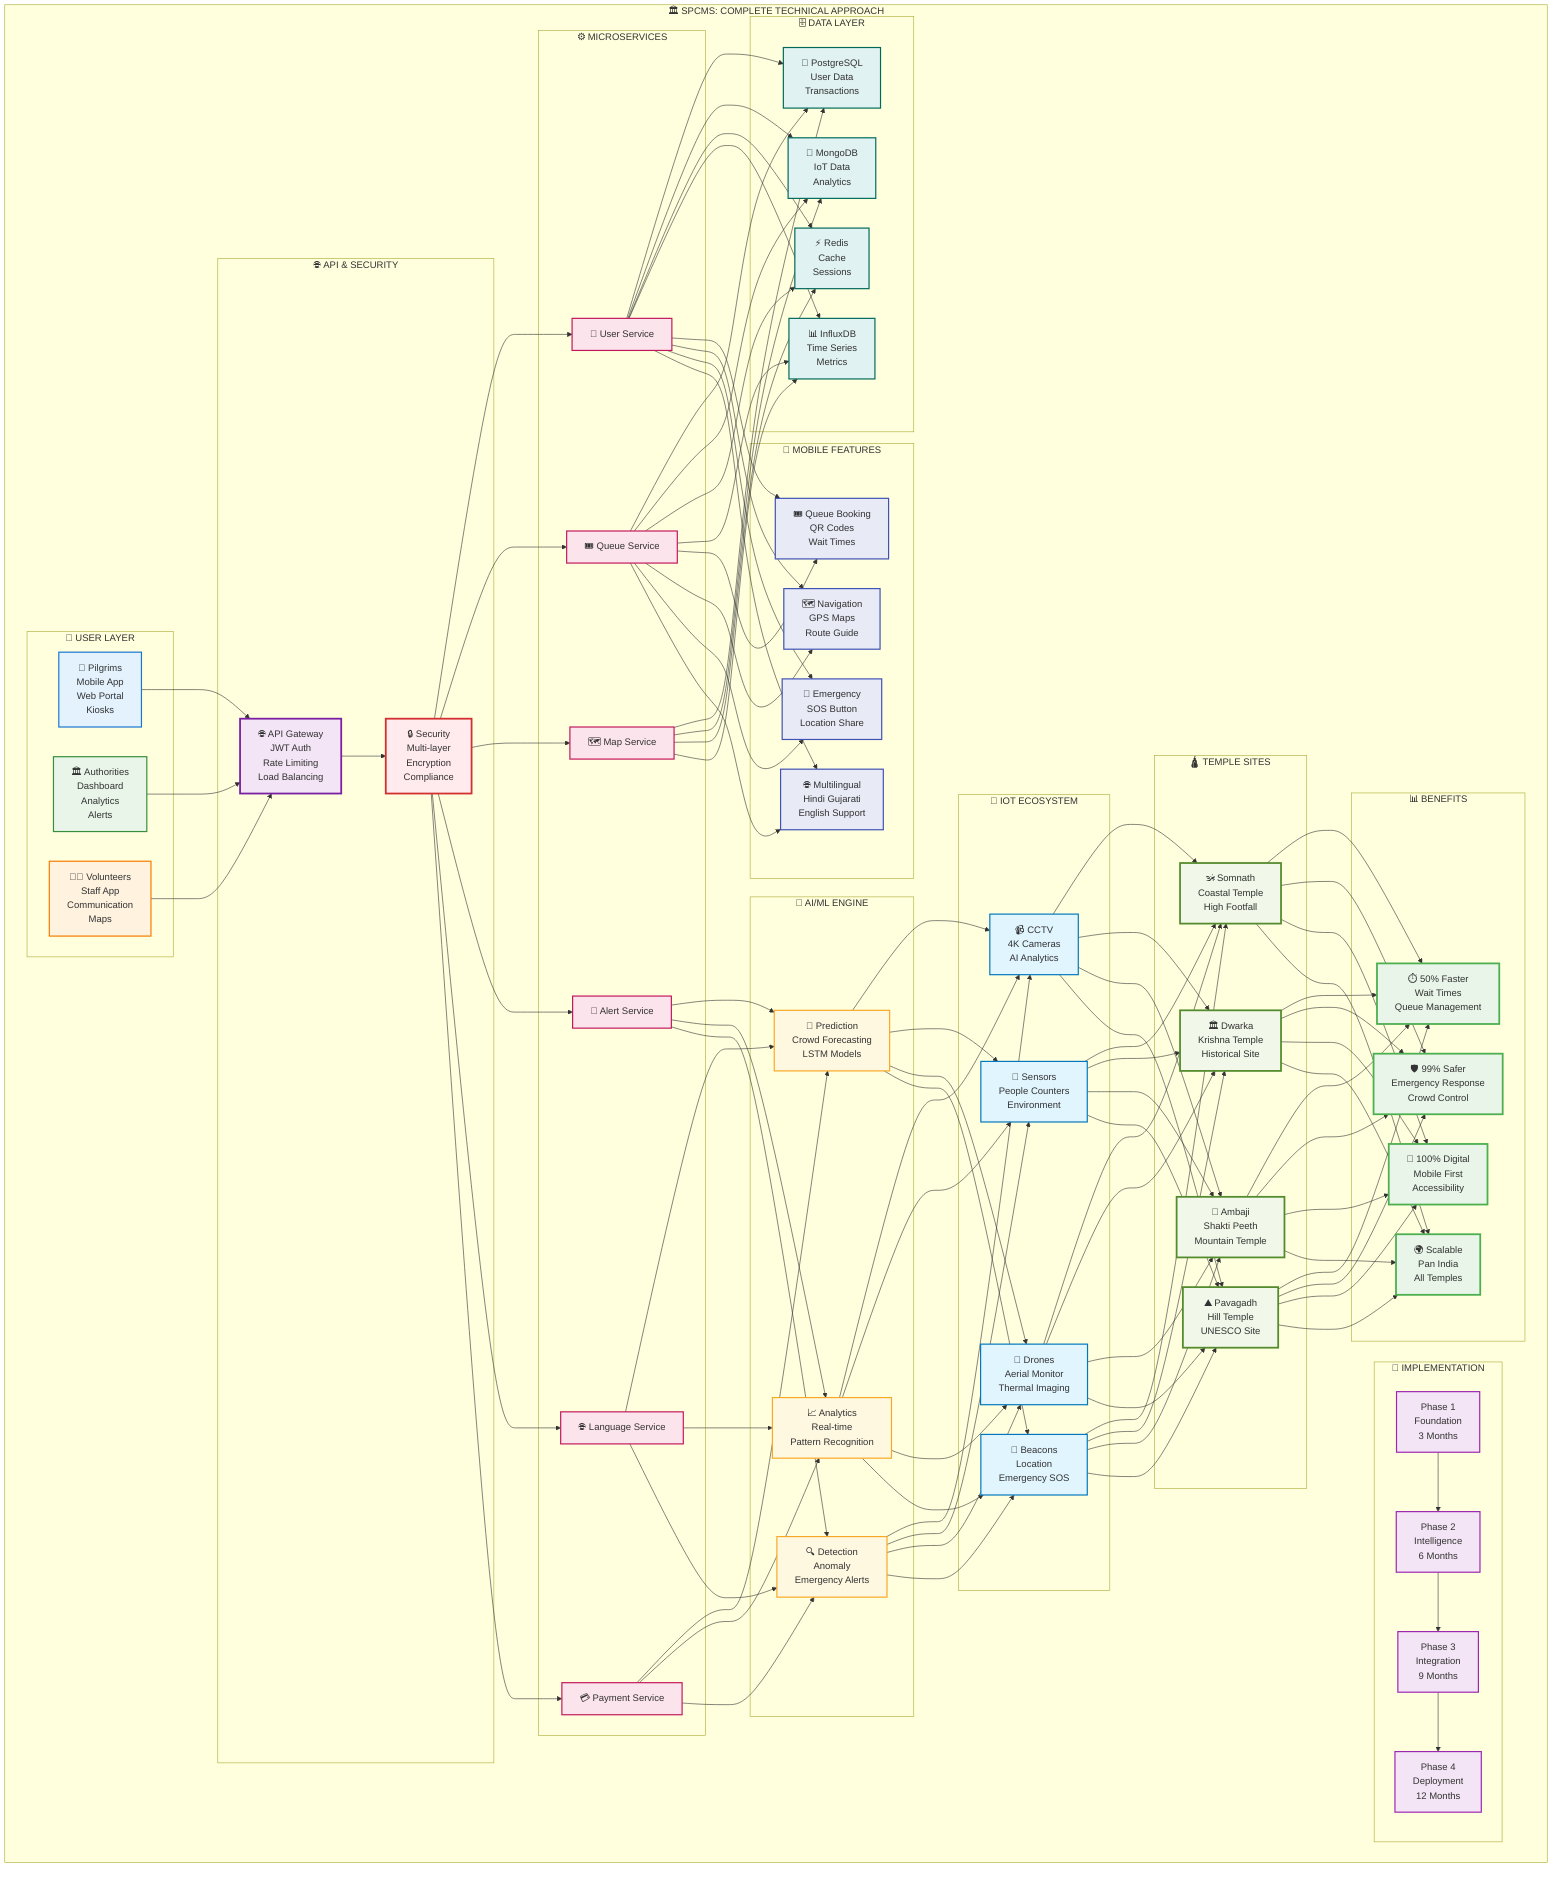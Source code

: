 graph TB
    subgraph "🏛️ SPCMS: COMPLETE TECHNICAL APPROACH"
        subgraph "👥 USER LAYER"
            U1[👥 Pilgrims<br/>Mobile App<br/>Web Portal<br/>Kiosks]
            U2[🏛️ Authorities<br/>Dashboard<br/>Analytics<br/>Alerts]
            U3[👨‍💼 Volunteers<br/>Staff App<br/>Communication<br/>Maps]
        end
        
        subgraph "🌐 API & SECURITY"
            API[🌐 API Gateway<br/>JWT Auth<br/>Rate Limiting<br/>Load Balancing]
            SEC[🔒 Security<br/>Multi-layer<br/>Encryption<br/>Compliance]
        end
        
        subgraph "⚙️ MICROSERVICES"
            MS1[👤 User Service]
            MS2[🎟️ Queue Service]
            MS3[🗺️ Map Service]
            MS4[🚨 Alert Service]
            MS5[🌐 Language Service]
            MS6[💳 Payment Service]
        end
        
        subgraph "🗄️ DATA LAYER"
            DB1[🐘 PostgreSQL<br/>User Data<br/>Transactions]
            DB2[🍃 MongoDB<br/>IoT Data<br/>Analytics]
            DB3[⚡ Redis<br/>Cache<br/>Sessions]
            DB4[📊 InfluxDB<br/>Time Series<br/>Metrics]
        end
        
        subgraph "🤖 AI/ML ENGINE"
            AI1[🧠 Prediction<br/>Crowd Forecasting<br/>LSTM Models]
            AI2[📈 Analytics<br/>Real-time<br/>Pattern Recognition]
            AI3[🔍 Detection<br/>Anomaly<br/>Emergency Alerts]
        end
        
        subgraph "📡 IOT ECOSYSTEM"
            IOT1[📹 CCTV<br/>4K Cameras<br/>AI Analytics]
            IOT2[📡 Sensors<br/>People Counters<br/>Environment]
            IOT3[🚁 Drones<br/>Aerial Monitor<br/>Thermal Imaging]
            IOT4[📱 Beacons<br/>Location<br/>Emergency SOS]
        end
        
        subgraph "🛕 TEMPLE SITES"
            T1[🕉️ Somnath<br/>Coastal Temple<br/>High Footfall]
            T2[🏛️ Dwarka<br/>Krishna Temple<br/>Historical Site]
            T3[🙏 Ambaji<br/>Shakti Peeth<br/>Mountain Temple]
            T4[⛰️ Pavagadh<br/>Hill Temple<br/>UNESCO Site]
        end
        
        subgraph "📱 MOBILE FEATURES"
            MF1[🎟️ Queue Booking<br/>QR Codes<br/>Wait Times]
            MF2[🗺️ Navigation<br/>GPS Maps<br/>Route Guide]
            MF3[🚨 Emergency<br/>SOS Button<br/>Location Share]
            MF4[🌐 Multilingual<br/>Hindi Gujarati<br/>English Support]
        end
        
        subgraph "🚀 IMPLEMENTATION"
            P1[Phase 1<br/>Foundation<br/>3 Months]
            P2[Phase 2<br/>Intelligence<br/>6 Months]
            P3[Phase 3<br/>Integration<br/>9 Months]
            P4[Phase 4<br/>Deployment<br/>12 Months]
        end
        
        subgraph "📊 BENEFITS"
            B1[⏱️ 50% Faster<br/>Wait Times<br/>Queue Management]
            B2[🛡️ 99% Safer<br/>Emergency Response<br/>Crowd Control]
            B3[📱 100% Digital<br/>Mobile First<br/>Accessibility]
            B4[🌍 Scalable<br/>Pan India<br/>All Temples]
        end
    end
    
    U1 & U2 & U3 --> API
    API --> SEC
    SEC --> MS1 & MS2 & MS3 & MS4 & MS5 & MS6
    MS1 & MS2 & MS3 --> DB1 & DB2 & DB3 & DB4
    MS4 & MS5 & MS6 --> AI1 & AI2 & AI3
    AI1 & AI2 & AI3 --> IOT1 & IOT2 & IOT3 & IOT4
    IOT1 & IOT2 & IOT3 & IOT4 --> T1 & T2 & T3 & T4
    MS1 & MS2 --> MF1 & MF2 & MF3 & MF4
    P1 --> P2 --> P3 --> P4
    T1 & T2 & T3 & T4 --> B1 & B2 & B3 & B4
    
    style U1 fill:#e3f2fd,stroke:#1976d2,stroke-width:2px
    style U2 fill:#e8f5e8,stroke:#388e3c,stroke-width:2px
    style U3 fill:#fff3e0,stroke:#f57c00,stroke-width:2px
    style API fill:#f3e5f5,stroke:#7b1fa2,stroke-width:3px
    style SEC fill:#ffebee,stroke:#d32f2f,stroke-width:3px
    style MS1 fill:#fce4ec,stroke:#c2185b,stroke-width:2px
    style MS2 fill:#fce4ec,stroke:#c2185b,stroke-width:2px
    style MS3 fill:#fce4ec,stroke:#c2185b,stroke-width:2px
    style MS4 fill:#fce4ec,stroke:#c2185b,stroke-width:2px
    style MS5 fill:#fce4ec,stroke:#c2185b,stroke-width:2px
    style MS6 fill:#fce4ec,stroke:#c2185b,stroke-width:2px
    style DB1 fill:#e0f2f1,stroke:#00695c,stroke-width:2px
    style DB2 fill:#e0f2f1,stroke:#00695c,stroke-width:2px
    style DB3 fill:#e0f2f1,stroke:#00695c,stroke-width:2px
    style DB4 fill:#e0f2f1,stroke:#00695c,stroke-width:2px
    style AI1 fill:#fff8e1,stroke:#f9a825,stroke-width:2px
    style AI2 fill:#fff8e1,stroke:#f9a825,stroke-width:2px
    style AI3 fill:#fff8e1,stroke:#f9a825,stroke-width:2px
    style IOT1 fill:#e1f5fe,stroke:#0277bd,stroke-width:2px
    style IOT2 fill:#e1f5fe,stroke:#0277bd,stroke-width:2px
    style IOT3 fill:#e1f5fe,stroke:#0277bd,stroke-width:2px
    style IOT4 fill:#e1f5fe,stroke:#0277bd,stroke-width:2px
    style T1 fill:#f1f8e9,stroke:#558b2f,stroke-width:3px
    style T2 fill:#f1f8e9,stroke:#558b2f,stroke-width:3px
    style T3 fill:#f1f8e9,stroke:#558b2f,stroke-width:3px
    style T4 fill:#f1f8e9,stroke:#558b2f,stroke-width:3px
    style MF1 fill:#e8eaf6,stroke:#3f51b5,stroke-width:2px
    style MF2 fill:#e8eaf6,stroke:#3f51b5,stroke-width:2px
    style MF3 fill:#e8eaf6,stroke:#3f51b5,stroke-width:2px
    style MF4 fill:#e8eaf6,stroke:#3f51b5,stroke-width:2px
    style P1 fill:#f3e5f5,stroke:#9c27b0,stroke-width:2px
    style P2 fill:#f3e5f5,stroke:#9c27b0,stroke-width:2px
    style P3 fill:#f3e5f5,stroke:#9c27b0,stroke-width:2px
    style P4 fill:#f3e5f5,stroke:#9c27b0,stroke-width:2px
    style B1 fill:#e8f5e8,stroke:#4caf50,stroke-width:3px
    style B2 fill:#e8f5e8,stroke:#4caf50,stroke-width:3px
    style B3 fill:#e8f5e8,stroke:#4caf50,stroke-width:3px
    style B4 fill:#e8f5e8,stroke:#4caf50,stroke-width:3px
